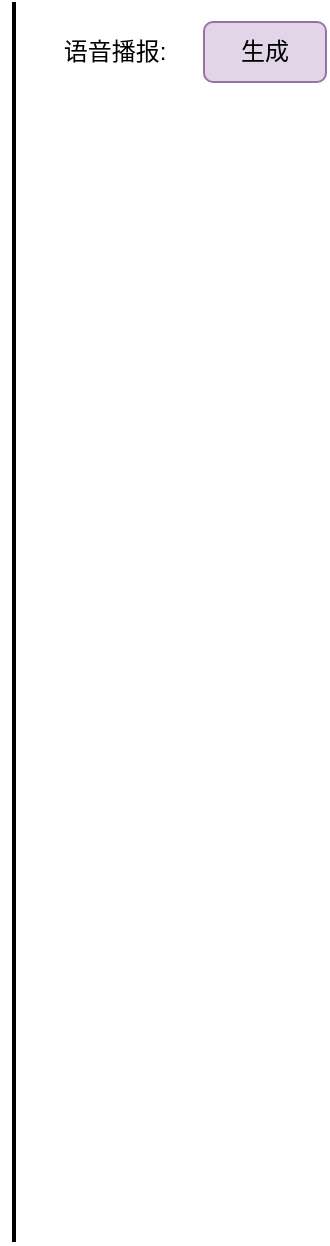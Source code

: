 <mxfile version="28.1.1">
  <diagram name="第 1 页" id="DTtT9IPpg4GQT4QcD7Bd">
    <mxGraphModel dx="796" dy="1782" grid="1" gridSize="10" guides="1" tooltips="1" connect="1" arrows="1" fold="1" page="1" pageScale="1" pageWidth="827" pageHeight="1169" math="0" shadow="0">
      <root>
        <mxCell id="0" />
        <mxCell id="1" parent="0" />
        <mxCell id="SEgLIBY97gqthVeN694w-1" value="生成" style="rounded=1;whiteSpace=wrap;html=1;fillColor=#e1d5e7;strokeColor=#9673a6;" vertex="1" parent="1">
          <mxGeometry x="259" y="10" width="61" height="30" as="geometry" />
        </mxCell>
        <mxCell id="SEgLIBY97gqthVeN694w-3" value="语音播报:" style="text;html=1;align=center;verticalAlign=middle;resizable=0;points=[];autosize=1;strokeColor=none;fillColor=none;" vertex="1" parent="1">
          <mxGeometry x="169" y="10" width="90" height="30" as="geometry" />
        </mxCell>
        <mxCell id="SEgLIBY97gqthVeN694w-4" value="" style="line;strokeWidth=2;direction=south;html=1;" vertex="1" parent="1">
          <mxGeometry x="159" width="10" height="620" as="geometry" />
        </mxCell>
      </root>
    </mxGraphModel>
  </diagram>
</mxfile>
